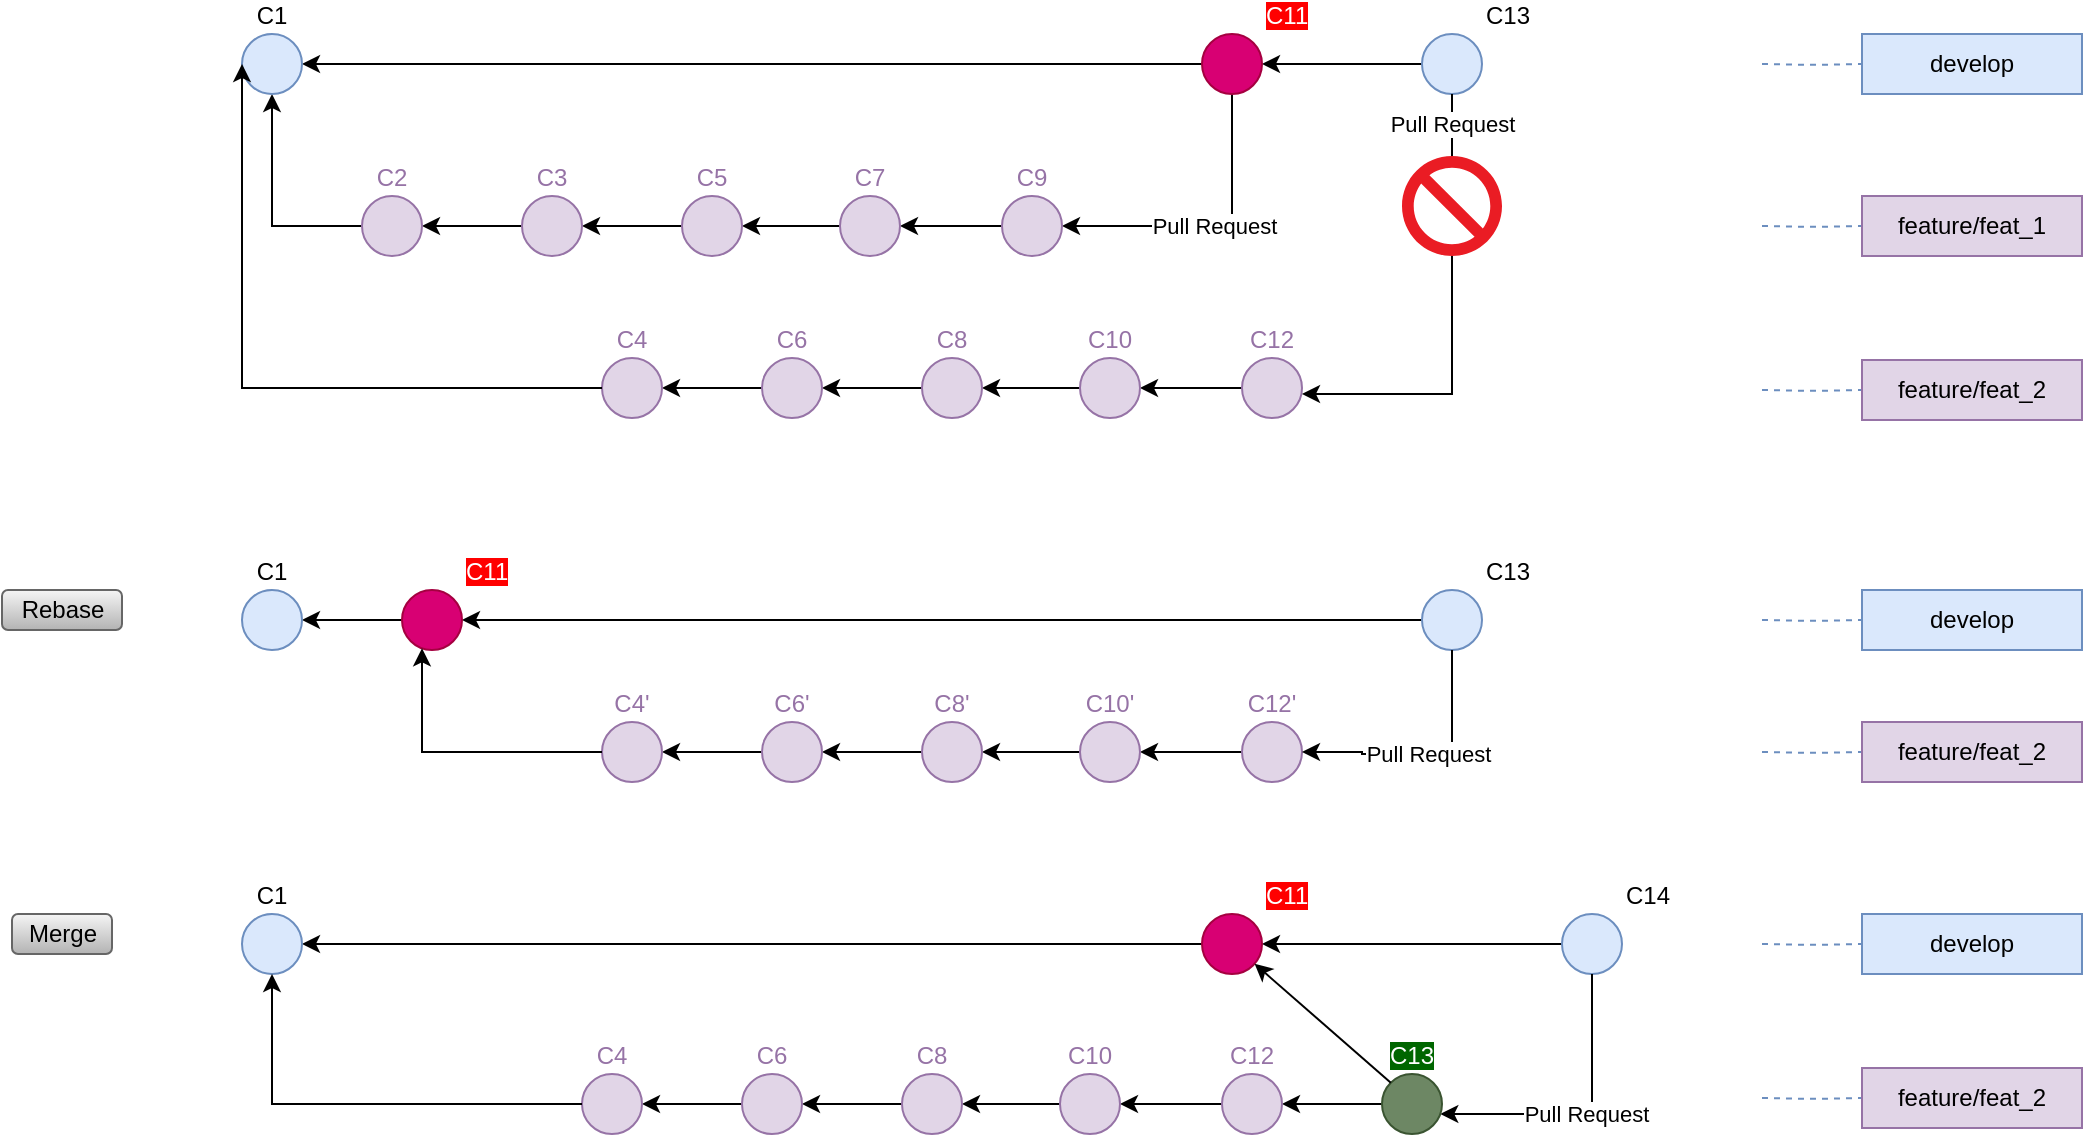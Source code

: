 <mxfile version="14.6.9" type="github">
  <diagram name="git_historique_divergent" id="x6lkSro1uwKLkvU2gX2n">
    <mxGraphModel dx="1422" dy="806" grid="1" gridSize="10" guides="1" tooltips="1" connect="1" arrows="1" fold="1" page="1" pageScale="1" pageWidth="1169" pageHeight="827" math="0" shadow="0">
      <root>
        <mxCell id="miKAQ_X7Kk5Acl7hc5rN-0" />
        <mxCell id="miKAQ_X7Kk5Acl7hc5rN-1" parent="miKAQ_X7Kk5Acl7hc5rN-0" />
        <mxCell id="miKAQ_X7Kk5Acl7hc5rN-77" value="" style="edgeStyle=orthogonalEdgeStyle;rounded=0;orthogonalLoop=1;jettySize=auto;html=1;startArrow=classic;startFill=1;endArrow=none;endFill=0;" edge="1" parent="miKAQ_X7Kk5Acl7hc5rN-1" source="miKAQ_X7Kk5Acl7hc5rN-36" target="miKAQ_X7Kk5Acl7hc5rN-43">
          <mxGeometry relative="1" as="geometry">
            <Array as="points">
              <mxPoint x="175" y="136" />
            </Array>
          </mxGeometry>
        </mxCell>
        <mxCell id="miKAQ_X7Kk5Acl7hc5rN-83" value="" style="edgeStyle=orthogonalEdgeStyle;rounded=0;orthogonalLoop=1;jettySize=auto;html=1;startArrow=classic;startFill=1;endArrow=none;endFill=0;entryX=0;entryY=0.5;entryDx=0;entryDy=0;" edge="1" parent="miKAQ_X7Kk5Acl7hc5rN-1" source="miKAQ_X7Kk5Acl7hc5rN-36" target="miKAQ_X7Kk5Acl7hc5rN-64">
          <mxGeometry relative="1" as="geometry">
            <mxPoint x="270" y="55" as="targetPoint" />
          </mxGeometry>
        </mxCell>
        <mxCell id="miKAQ_X7Kk5Acl7hc5rN-36" value="C1" style="ellipse;whiteSpace=wrap;html=1;aspect=fixed;fillColor=#dae8fc;strokeColor=#6c8ebf;labelPosition=center;verticalLabelPosition=top;align=center;verticalAlign=bottom;" vertex="1" parent="miKAQ_X7Kk5Acl7hc5rN-1">
          <mxGeometry x="160" y="40" width="30" height="30" as="geometry" />
        </mxCell>
        <mxCell id="miKAQ_X7Kk5Acl7hc5rN-39" value="" style="edgeStyle=orthogonalEdgeStyle;orthogonalLoop=1;jettySize=auto;html=1;dashed=1;startFill=0;endArrow=none;endFill=0;strokeColor=#6c8ebf;fillColor=#dae8fc;" edge="1" parent="miKAQ_X7Kk5Acl7hc5rN-1" target="miKAQ_X7Kk5Acl7hc5rN-41">
          <mxGeometry relative="1" as="geometry">
            <mxPoint x="920" y="55" as="sourcePoint" />
          </mxGeometry>
        </mxCell>
        <mxCell id="miKAQ_X7Kk5Acl7hc5rN-41" value="develop" style="rounded=0;whiteSpace=wrap;html=1;fontFamily=Helvetica;fontSize=12;fontColor=#000000;align=center;strokeColor=#6c8ebf;fillColor=#dae8fc;" vertex="1" parent="miKAQ_X7Kk5Acl7hc5rN-1">
          <mxGeometry x="970" y="40" width="110" height="30" as="geometry" />
        </mxCell>
        <mxCell id="miKAQ_X7Kk5Acl7hc5rN-75" value="" style="edgeStyle=orthogonalEdgeStyle;rounded=0;orthogonalLoop=1;jettySize=auto;html=1;endArrow=none;endFill=0;startArrow=classic;startFill=1;" edge="1" parent="miKAQ_X7Kk5Acl7hc5rN-1" source="miKAQ_X7Kk5Acl7hc5rN-43" target="miKAQ_X7Kk5Acl7hc5rN-53">
          <mxGeometry relative="1" as="geometry" />
        </mxCell>
        <mxCell id="miKAQ_X7Kk5Acl7hc5rN-43" value="C2" style="ellipse;whiteSpace=wrap;html=1;aspect=fixed;fillColor=#e1d5e7;strokeColor=#9673a6;labelPosition=center;verticalLabelPosition=top;align=center;verticalAlign=bottom;fontColor=#9673A6;" vertex="1" parent="miKAQ_X7Kk5Acl7hc5rN-1">
          <mxGeometry x="220" y="121" width="30" height="30" as="geometry" />
        </mxCell>
        <mxCell id="miKAQ_X7Kk5Acl7hc5rN-45" value="" style="edgeStyle=orthogonalEdgeStyle;orthogonalLoop=1;jettySize=auto;html=1;dashed=1;startFill=0;endArrow=none;endFill=0;strokeColor=#6c8ebf;fillColor=#dae8fc;entryX=0;entryY=0.5;entryDx=0;entryDy=0;" edge="1" parent="miKAQ_X7Kk5Acl7hc5rN-1" target="miKAQ_X7Kk5Acl7hc5rN-46">
          <mxGeometry relative="1" as="geometry">
            <mxPoint x="920" y="136" as="sourcePoint" />
          </mxGeometry>
        </mxCell>
        <mxCell id="miKAQ_X7Kk5Acl7hc5rN-46" value="feature/feat_1" style="whiteSpace=wrap;html=1;verticalAlign=middle;strokeColor=#9673a6;fillColor=#e1d5e7;" vertex="1" parent="miKAQ_X7Kk5Acl7hc5rN-1">
          <mxGeometry x="970" y="121" width="110" height="30" as="geometry" />
        </mxCell>
        <mxCell id="miKAQ_X7Kk5Acl7hc5rN-76" value="" style="edgeStyle=orthogonalEdgeStyle;rounded=0;orthogonalLoop=1;jettySize=auto;html=1;startArrow=classic;startFill=1;endArrow=none;endFill=0;" edge="1" parent="miKAQ_X7Kk5Acl7hc5rN-1" source="miKAQ_X7Kk5Acl7hc5rN-53" target="miKAQ_X7Kk5Acl7hc5rN-58">
          <mxGeometry relative="1" as="geometry" />
        </mxCell>
        <mxCell id="miKAQ_X7Kk5Acl7hc5rN-53" value="C3" style="ellipse;whiteSpace=wrap;html=1;aspect=fixed;fillColor=#e1d5e7;strokeColor=#9673a6;labelPosition=center;verticalLabelPosition=top;align=center;verticalAlign=bottom;fontColor=#9673A6;" vertex="1" parent="miKAQ_X7Kk5Acl7hc5rN-1">
          <mxGeometry x="300" y="121" width="30" height="30" as="geometry" />
        </mxCell>
        <mxCell id="miKAQ_X7Kk5Acl7hc5rN-78" value="" style="edgeStyle=orthogonalEdgeStyle;rounded=0;orthogonalLoop=1;jettySize=auto;html=1;startArrow=classic;startFill=1;endArrow=none;endFill=0;" edge="1" parent="miKAQ_X7Kk5Acl7hc5rN-1" source="miKAQ_X7Kk5Acl7hc5rN-58" target="miKAQ_X7Kk5Acl7hc5rN-61">
          <mxGeometry relative="1" as="geometry" />
        </mxCell>
        <mxCell id="miKAQ_X7Kk5Acl7hc5rN-58" value="C5" style="ellipse;whiteSpace=wrap;html=1;aspect=fixed;fillColor=#e1d5e7;strokeColor=#9673a6;labelPosition=center;verticalLabelPosition=top;align=center;verticalAlign=bottom;fontColor=#9673A6;" vertex="1" parent="miKAQ_X7Kk5Acl7hc5rN-1">
          <mxGeometry x="380" y="121" width="30" height="30" as="geometry" />
        </mxCell>
        <mxCell id="miKAQ_X7Kk5Acl7hc5rN-79" value="" style="edgeStyle=orthogonalEdgeStyle;rounded=0;orthogonalLoop=1;jettySize=auto;html=1;startArrow=classic;startFill=1;endArrow=none;endFill=0;" edge="1" parent="miKAQ_X7Kk5Acl7hc5rN-1" source="miKAQ_X7Kk5Acl7hc5rN-61" target="miKAQ_X7Kk5Acl7hc5rN-63">
          <mxGeometry relative="1" as="geometry" />
        </mxCell>
        <mxCell id="miKAQ_X7Kk5Acl7hc5rN-61" value="C7" style="ellipse;whiteSpace=wrap;html=1;aspect=fixed;fillColor=#e1d5e7;strokeColor=#9673a6;labelPosition=center;verticalLabelPosition=top;align=center;verticalAlign=bottom;fontColor=#9673A6;" vertex="1" parent="miKAQ_X7Kk5Acl7hc5rN-1">
          <mxGeometry x="459" y="121" width="30" height="30" as="geometry" />
        </mxCell>
        <mxCell id="miKAQ_X7Kk5Acl7hc5rN-81" value="Pull Request" style="edgeStyle=orthogonalEdgeStyle;rounded=0;orthogonalLoop=1;jettySize=auto;html=1;startArrow=classic;startFill=1;endArrow=none;endFill=0;entryX=0.5;entryY=1;entryDx=0;entryDy=0;" edge="1" parent="miKAQ_X7Kk5Acl7hc5rN-1" source="miKAQ_X7Kk5Acl7hc5rN-63" target="miKAQ_X7Kk5Acl7hc5rN-64">
          <mxGeometry relative="1" as="geometry">
            <mxPoint x="650" y="136" as="targetPoint" />
          </mxGeometry>
        </mxCell>
        <mxCell id="miKAQ_X7Kk5Acl7hc5rN-63" value="C9" style="ellipse;whiteSpace=wrap;html=1;aspect=fixed;fillColor=#e1d5e7;strokeColor=#9673a6;labelPosition=center;verticalLabelPosition=top;align=center;verticalAlign=bottom;fontColor=#9673A6;" vertex="1" parent="miKAQ_X7Kk5Acl7hc5rN-1">
          <mxGeometry x="540" y="121" width="30" height="30" as="geometry" />
        </mxCell>
        <mxCell id="miKAQ_X7Kk5Acl7hc5rN-99" value="" style="edgeStyle=orthogonalEdgeStyle;rounded=0;orthogonalLoop=1;jettySize=auto;html=1;startArrow=classic;startFill=1;endArrow=none;endFill=0;" edge="1" parent="miKAQ_X7Kk5Acl7hc5rN-1" source="miKAQ_X7Kk5Acl7hc5rN-64" target="miKAQ_X7Kk5Acl7hc5rN-98">
          <mxGeometry relative="1" as="geometry" />
        </mxCell>
        <mxCell id="miKAQ_X7Kk5Acl7hc5rN-64" value="C11" style="ellipse;whiteSpace=wrap;html=1;aspect=fixed;fillColor=#d80073;strokeColor=#A50040;labelPosition=right;verticalLabelPosition=top;align=left;verticalAlign=bottom;fontColor=#ffffff;labelBackgroundColor=#FF0000;" vertex="1" parent="miKAQ_X7Kk5Acl7hc5rN-1">
          <mxGeometry x="640" y="40" width="30" height="30" as="geometry" />
        </mxCell>
        <mxCell id="miKAQ_X7Kk5Acl7hc5rN-84" value="" style="edgeStyle=orthogonalEdgeStyle;rounded=0;orthogonalLoop=1;jettySize=auto;html=1;endArrow=none;endFill=0;startArrow=classic;startFill=1;" edge="1" parent="miKAQ_X7Kk5Acl7hc5rN-1" source="miKAQ_X7Kk5Acl7hc5rN-85" target="miKAQ_X7Kk5Acl7hc5rN-89">
          <mxGeometry relative="1" as="geometry" />
        </mxCell>
        <mxCell id="miKAQ_X7Kk5Acl7hc5rN-85" value="C4" style="ellipse;whiteSpace=wrap;html=1;aspect=fixed;fillColor=#e1d5e7;strokeColor=#9673a6;labelPosition=center;verticalLabelPosition=top;align=center;verticalAlign=bottom;fontColor=#9673A6;" vertex="1" parent="miKAQ_X7Kk5Acl7hc5rN-1">
          <mxGeometry x="340" y="202" width="30" height="30" as="geometry" />
        </mxCell>
        <mxCell id="miKAQ_X7Kk5Acl7hc5rN-86" value="" style="edgeStyle=orthogonalEdgeStyle;orthogonalLoop=1;jettySize=auto;html=1;dashed=1;startFill=0;endArrow=none;endFill=0;strokeColor=#6c8ebf;fillColor=#dae8fc;entryX=0;entryY=0.5;entryDx=0;entryDy=0;" edge="1" parent="miKAQ_X7Kk5Acl7hc5rN-1" target="miKAQ_X7Kk5Acl7hc5rN-87">
          <mxGeometry relative="1" as="geometry">
            <mxPoint x="920" y="218" as="sourcePoint" />
          </mxGeometry>
        </mxCell>
        <mxCell id="miKAQ_X7Kk5Acl7hc5rN-87" value="feature/feat_2" style="whiteSpace=wrap;html=1;verticalAlign=middle;strokeColor=#9673a6;fillColor=#e1d5e7;" vertex="1" parent="miKAQ_X7Kk5Acl7hc5rN-1">
          <mxGeometry x="970" y="203" width="110" height="30" as="geometry" />
        </mxCell>
        <mxCell id="miKAQ_X7Kk5Acl7hc5rN-88" value="" style="edgeStyle=orthogonalEdgeStyle;rounded=0;orthogonalLoop=1;jettySize=auto;html=1;startArrow=classic;startFill=1;endArrow=none;endFill=0;" edge="1" parent="miKAQ_X7Kk5Acl7hc5rN-1" source="miKAQ_X7Kk5Acl7hc5rN-89" target="miKAQ_X7Kk5Acl7hc5rN-91">
          <mxGeometry relative="1" as="geometry" />
        </mxCell>
        <mxCell id="miKAQ_X7Kk5Acl7hc5rN-89" value="C6" style="ellipse;whiteSpace=wrap;html=1;aspect=fixed;fillColor=#e1d5e7;strokeColor=#9673a6;labelPosition=center;verticalLabelPosition=top;align=center;verticalAlign=bottom;fontColor=#9673A6;" vertex="1" parent="miKAQ_X7Kk5Acl7hc5rN-1">
          <mxGeometry x="420" y="202" width="30" height="30" as="geometry" />
        </mxCell>
        <mxCell id="miKAQ_X7Kk5Acl7hc5rN-90" value="" style="edgeStyle=orthogonalEdgeStyle;rounded=0;orthogonalLoop=1;jettySize=auto;html=1;startArrow=classic;startFill=1;endArrow=none;endFill=0;" edge="1" parent="miKAQ_X7Kk5Acl7hc5rN-1" source="miKAQ_X7Kk5Acl7hc5rN-91" target="miKAQ_X7Kk5Acl7hc5rN-93">
          <mxGeometry relative="1" as="geometry" />
        </mxCell>
        <mxCell id="miKAQ_X7Kk5Acl7hc5rN-91" value="C8" style="ellipse;whiteSpace=wrap;html=1;aspect=fixed;fillColor=#e1d5e7;strokeColor=#9673a6;labelPosition=center;verticalLabelPosition=top;align=center;verticalAlign=bottom;fontColor=#9673A6;" vertex="1" parent="miKAQ_X7Kk5Acl7hc5rN-1">
          <mxGeometry x="500" y="202" width="30" height="30" as="geometry" />
        </mxCell>
        <mxCell id="miKAQ_X7Kk5Acl7hc5rN-92" value="" style="edgeStyle=orthogonalEdgeStyle;rounded=0;orthogonalLoop=1;jettySize=auto;html=1;startArrow=classic;startFill=1;endArrow=none;endFill=0;" edge="1" parent="miKAQ_X7Kk5Acl7hc5rN-1" source="miKAQ_X7Kk5Acl7hc5rN-93" target="miKAQ_X7Kk5Acl7hc5rN-94">
          <mxGeometry relative="1" as="geometry" />
        </mxCell>
        <mxCell id="miKAQ_X7Kk5Acl7hc5rN-93" value="C10" style="ellipse;whiteSpace=wrap;html=1;aspect=fixed;fillColor=#e1d5e7;strokeColor=#9673a6;labelPosition=center;verticalLabelPosition=top;align=center;verticalAlign=bottom;fontColor=#9673A6;" vertex="1" parent="miKAQ_X7Kk5Acl7hc5rN-1">
          <mxGeometry x="579" y="202" width="30" height="30" as="geometry" />
        </mxCell>
        <mxCell id="miKAQ_X7Kk5Acl7hc5rN-94" value="C12" style="ellipse;whiteSpace=wrap;html=1;aspect=fixed;fillColor=#e1d5e7;strokeColor=#9673a6;labelPosition=center;verticalLabelPosition=top;align=center;verticalAlign=bottom;fontColor=#9673A6;" vertex="1" parent="miKAQ_X7Kk5Acl7hc5rN-1">
          <mxGeometry x="660" y="202" width="30" height="30" as="geometry" />
        </mxCell>
        <mxCell id="miKAQ_X7Kk5Acl7hc5rN-95" value="" style="edgeStyle=orthogonalEdgeStyle;rounded=0;orthogonalLoop=1;jettySize=auto;html=1;startArrow=classic;startFill=1;endArrow=none;endFill=0;exitX=0;exitY=0.5;exitDx=0;exitDy=0;" edge="1" parent="miKAQ_X7Kk5Acl7hc5rN-1" source="miKAQ_X7Kk5Acl7hc5rN-36">
          <mxGeometry relative="1" as="geometry">
            <mxPoint x="180" y="152" as="sourcePoint" />
            <mxPoint x="340" y="217" as="targetPoint" />
            <Array as="points">
              <mxPoint x="160" y="217" />
            </Array>
          </mxGeometry>
        </mxCell>
        <mxCell id="miKAQ_X7Kk5Acl7hc5rN-98" value="C13" style="ellipse;whiteSpace=wrap;html=1;aspect=fixed;fillColor=#dae8fc;strokeColor=#6c8ebf;labelPosition=right;verticalLabelPosition=top;align=left;verticalAlign=bottom;" vertex="1" parent="miKAQ_X7Kk5Acl7hc5rN-1">
          <mxGeometry x="750" y="40" width="30" height="30" as="geometry" />
        </mxCell>
        <mxCell id="miKAQ_X7Kk5Acl7hc5rN-100" value="Pull Request" style="edgeStyle=orthogonalEdgeStyle;rounded=0;orthogonalLoop=1;jettySize=auto;html=1;startArrow=none;startFill=1;endArrow=none;endFill=0;entryX=0.5;entryY=1;entryDx=0;entryDy=0;" edge="1" parent="miKAQ_X7Kk5Acl7hc5rN-1" source="miKAQ_X7Kk5Acl7hc5rN-139">
          <mxGeometry relative="1" as="geometry">
            <mxPoint x="690" y="220" as="sourcePoint" />
            <mxPoint x="765" y="70" as="targetPoint" />
            <Array as="points" />
          </mxGeometry>
        </mxCell>
        <mxCell id="miKAQ_X7Kk5Acl7hc5rN-102" value="" style="edgeStyle=orthogonalEdgeStyle;rounded=0;orthogonalLoop=1;jettySize=auto;html=1;startArrow=classic;startFill=1;endArrow=none;endFill=0;entryX=0;entryY=0.5;entryDx=0;entryDy=0;" edge="1" parent="miKAQ_X7Kk5Acl7hc5rN-1" source="miKAQ_X7Kk5Acl7hc5rN-103" target="miKAQ_X7Kk5Acl7hc5rN-119">
          <mxGeometry relative="1" as="geometry">
            <mxPoint x="270" y="333" as="targetPoint" />
          </mxGeometry>
        </mxCell>
        <mxCell id="miKAQ_X7Kk5Acl7hc5rN-103" value="C1" style="ellipse;whiteSpace=wrap;html=1;aspect=fixed;fillColor=#dae8fc;strokeColor=#6c8ebf;labelPosition=center;verticalLabelPosition=top;align=center;verticalAlign=bottom;" vertex="1" parent="miKAQ_X7Kk5Acl7hc5rN-1">
          <mxGeometry x="160" y="318" width="30" height="30" as="geometry" />
        </mxCell>
        <mxCell id="miKAQ_X7Kk5Acl7hc5rN-104" value="" style="edgeStyle=orthogonalEdgeStyle;orthogonalLoop=1;jettySize=auto;html=1;dashed=1;startFill=0;endArrow=none;endFill=0;strokeColor=#6c8ebf;fillColor=#dae8fc;" edge="1" parent="miKAQ_X7Kk5Acl7hc5rN-1" target="miKAQ_X7Kk5Acl7hc5rN-105">
          <mxGeometry relative="1" as="geometry">
            <mxPoint x="920" y="333" as="sourcePoint" />
          </mxGeometry>
        </mxCell>
        <mxCell id="miKAQ_X7Kk5Acl7hc5rN-105" value="develop" style="rounded=0;whiteSpace=wrap;html=1;fontFamily=Helvetica;fontSize=12;fontColor=#000000;align=center;strokeColor=#6c8ebf;fillColor=#dae8fc;" vertex="1" parent="miKAQ_X7Kk5Acl7hc5rN-1">
          <mxGeometry x="970" y="318" width="110" height="30" as="geometry" />
        </mxCell>
        <mxCell id="miKAQ_X7Kk5Acl7hc5rN-118" value="" style="edgeStyle=orthogonalEdgeStyle;rounded=0;orthogonalLoop=1;jettySize=auto;html=1;startArrow=classic;startFill=1;endArrow=none;endFill=0;" edge="1" parent="miKAQ_X7Kk5Acl7hc5rN-1" source="miKAQ_X7Kk5Acl7hc5rN-119" target="miKAQ_X7Kk5Acl7hc5rN-132">
          <mxGeometry relative="1" as="geometry" />
        </mxCell>
        <mxCell id="miKAQ_X7Kk5Acl7hc5rN-119" value="C11" style="ellipse;whiteSpace=wrap;html=1;aspect=fixed;fillColor=#d80073;strokeColor=#A50040;labelPosition=right;verticalLabelPosition=top;align=left;verticalAlign=bottom;fontColor=#ffffff;labelBackgroundColor=#FF0000;" vertex="1" parent="miKAQ_X7Kk5Acl7hc5rN-1">
          <mxGeometry x="240" y="318" width="30" height="30" as="geometry" />
        </mxCell>
        <mxCell id="miKAQ_X7Kk5Acl7hc5rN-120" value="" style="edgeStyle=orthogonalEdgeStyle;rounded=0;orthogonalLoop=1;jettySize=auto;html=1;endArrow=none;endFill=0;startArrow=classic;startFill=1;" edge="1" parent="miKAQ_X7Kk5Acl7hc5rN-1" source="miKAQ_X7Kk5Acl7hc5rN-121" target="miKAQ_X7Kk5Acl7hc5rN-125">
          <mxGeometry relative="1" as="geometry" />
        </mxCell>
        <mxCell id="miKAQ_X7Kk5Acl7hc5rN-121" value="C4&#39;" style="ellipse;whiteSpace=wrap;html=1;aspect=fixed;fillColor=#e1d5e7;strokeColor=#9673a6;labelPosition=center;verticalLabelPosition=top;align=center;verticalAlign=bottom;fontColor=#9673A6;" vertex="1" parent="miKAQ_X7Kk5Acl7hc5rN-1">
          <mxGeometry x="340" y="384" width="30" height="30" as="geometry" />
        </mxCell>
        <mxCell id="miKAQ_X7Kk5Acl7hc5rN-122" value="" style="edgeStyle=orthogonalEdgeStyle;orthogonalLoop=1;jettySize=auto;html=1;dashed=1;startFill=0;endArrow=none;endFill=0;strokeColor=#6c8ebf;fillColor=#dae8fc;entryX=0;entryY=0.5;entryDx=0;entryDy=0;" edge="1" parent="miKAQ_X7Kk5Acl7hc5rN-1" target="miKAQ_X7Kk5Acl7hc5rN-123">
          <mxGeometry relative="1" as="geometry">
            <mxPoint x="920" y="399" as="sourcePoint" />
          </mxGeometry>
        </mxCell>
        <mxCell id="miKAQ_X7Kk5Acl7hc5rN-123" value="feature/feat_2" style="whiteSpace=wrap;html=1;verticalAlign=middle;strokeColor=#9673a6;fillColor=#e1d5e7;" vertex="1" parent="miKAQ_X7Kk5Acl7hc5rN-1">
          <mxGeometry x="970" y="384" width="110" height="30" as="geometry" />
        </mxCell>
        <mxCell id="miKAQ_X7Kk5Acl7hc5rN-124" value="" style="edgeStyle=orthogonalEdgeStyle;rounded=0;orthogonalLoop=1;jettySize=auto;html=1;startArrow=classic;startFill=1;endArrow=none;endFill=0;" edge="1" parent="miKAQ_X7Kk5Acl7hc5rN-1" source="miKAQ_X7Kk5Acl7hc5rN-125" target="miKAQ_X7Kk5Acl7hc5rN-127">
          <mxGeometry relative="1" as="geometry" />
        </mxCell>
        <mxCell id="miKAQ_X7Kk5Acl7hc5rN-125" value="C6&#39;" style="ellipse;whiteSpace=wrap;html=1;aspect=fixed;fillColor=#e1d5e7;strokeColor=#9673a6;labelPosition=center;verticalLabelPosition=top;align=center;verticalAlign=bottom;fontColor=#9673A6;" vertex="1" parent="miKAQ_X7Kk5Acl7hc5rN-1">
          <mxGeometry x="420" y="384" width="30" height="30" as="geometry" />
        </mxCell>
        <mxCell id="miKAQ_X7Kk5Acl7hc5rN-126" value="" style="edgeStyle=orthogonalEdgeStyle;rounded=0;orthogonalLoop=1;jettySize=auto;html=1;startArrow=classic;startFill=1;endArrow=none;endFill=0;" edge="1" parent="miKAQ_X7Kk5Acl7hc5rN-1" source="miKAQ_X7Kk5Acl7hc5rN-127" target="miKAQ_X7Kk5Acl7hc5rN-129">
          <mxGeometry relative="1" as="geometry" />
        </mxCell>
        <mxCell id="miKAQ_X7Kk5Acl7hc5rN-127" value="C8&#39;" style="ellipse;whiteSpace=wrap;html=1;aspect=fixed;fillColor=#e1d5e7;strokeColor=#9673a6;labelPosition=center;verticalLabelPosition=top;align=center;verticalAlign=bottom;fontColor=#9673A6;" vertex="1" parent="miKAQ_X7Kk5Acl7hc5rN-1">
          <mxGeometry x="500" y="384" width="30" height="30" as="geometry" />
        </mxCell>
        <mxCell id="miKAQ_X7Kk5Acl7hc5rN-128" value="" style="edgeStyle=orthogonalEdgeStyle;rounded=0;orthogonalLoop=1;jettySize=auto;html=1;startArrow=classic;startFill=1;endArrow=none;endFill=0;" edge="1" parent="miKAQ_X7Kk5Acl7hc5rN-1" source="miKAQ_X7Kk5Acl7hc5rN-129" target="miKAQ_X7Kk5Acl7hc5rN-130">
          <mxGeometry relative="1" as="geometry" />
        </mxCell>
        <mxCell id="miKAQ_X7Kk5Acl7hc5rN-129" value="C10&#39;" style="ellipse;whiteSpace=wrap;html=1;aspect=fixed;fillColor=#e1d5e7;strokeColor=#9673a6;labelPosition=center;verticalLabelPosition=top;align=center;verticalAlign=bottom;fontColor=#9673A6;" vertex="1" parent="miKAQ_X7Kk5Acl7hc5rN-1">
          <mxGeometry x="579" y="384" width="30" height="30" as="geometry" />
        </mxCell>
        <mxCell id="miKAQ_X7Kk5Acl7hc5rN-130" value="C12&#39;" style="ellipse;whiteSpace=wrap;html=1;aspect=fixed;fillColor=#e1d5e7;strokeColor=#9673a6;labelPosition=center;verticalLabelPosition=top;align=center;verticalAlign=bottom;fontColor=#9673A6;" vertex="1" parent="miKAQ_X7Kk5Acl7hc5rN-1">
          <mxGeometry x="660" y="384" width="30" height="30" as="geometry" />
        </mxCell>
        <mxCell id="miKAQ_X7Kk5Acl7hc5rN-132" value="C13" style="ellipse;whiteSpace=wrap;html=1;aspect=fixed;fillColor=#dae8fc;strokeColor=#6c8ebf;labelPosition=right;verticalLabelPosition=top;align=left;verticalAlign=bottom;" vertex="1" parent="miKAQ_X7Kk5Acl7hc5rN-1">
          <mxGeometry x="750" y="318" width="30" height="30" as="geometry" />
        </mxCell>
        <mxCell id="miKAQ_X7Kk5Acl7hc5rN-133" value="Pull Request" style="edgeStyle=orthogonalEdgeStyle;rounded=0;orthogonalLoop=1;jettySize=auto;html=1;startArrow=classic;startFill=1;endArrow=none;endFill=0;entryX=0.5;entryY=1;entryDx=0;entryDy=0;exitX=1;exitY=0.5;exitDx=0;exitDy=0;" edge="1" parent="miKAQ_X7Kk5Acl7hc5rN-1" source="miKAQ_X7Kk5Acl7hc5rN-130">
          <mxGeometry relative="1" as="geometry">
            <mxPoint x="690" y="498.0" as="sourcePoint" />
            <mxPoint x="765" y="348" as="targetPoint" />
            <Array as="points">
              <mxPoint x="720" y="399" />
              <mxPoint x="765" y="400" />
            </Array>
          </mxGeometry>
        </mxCell>
        <mxCell id="miKAQ_X7Kk5Acl7hc5rN-134" value="Rebase" style="text;html=1;align=center;verticalAlign=middle;resizable=0;points=[];autosize=1;strokeColor=#666666;gradientColor=#b3b3b3;fillColor=#f5f5f5;rounded=1;" vertex="1" parent="miKAQ_X7Kk5Acl7hc5rN-1">
          <mxGeometry x="40" y="318" width="60" height="20" as="geometry" />
        </mxCell>
        <mxCell id="miKAQ_X7Kk5Acl7hc5rN-138" value="" style="edgeStyle=orthogonalEdgeStyle;rounded=0;orthogonalLoop=1;jettySize=auto;html=1;startArrow=classic;startFill=1;endArrow=none;endFill=0;entryX=0;entryY=0.5;entryDx=0;entryDy=0;" edge="1" parent="miKAQ_X7Kk5Acl7hc5rN-1" source="miKAQ_X7Kk5Acl7hc5rN-119" target="miKAQ_X7Kk5Acl7hc5rN-121">
          <mxGeometry relative="1" as="geometry">
            <Array as="points">
              <mxPoint x="250" y="399" />
            </Array>
            <mxPoint x="225" y="429" as="sourcePoint" />
            <mxPoint x="336" y="397" as="targetPoint" />
          </mxGeometry>
        </mxCell>
        <mxCell id="miKAQ_X7Kk5Acl7hc5rN-139" value="" style="aspect=fixed;pointerEvents=1;shadow=0;dashed=0;html=1;strokeColor=none;labelPosition=center;verticalLabelPosition=bottom;verticalAlign=top;align=center;shape=mxgraph.mscae.enterprise.not_allowed;fillColor=#EA1C24;" vertex="1" parent="miKAQ_X7Kk5Acl7hc5rN-1">
          <mxGeometry x="740" y="101" width="50" height="50" as="geometry" />
        </mxCell>
        <mxCell id="miKAQ_X7Kk5Acl7hc5rN-140" value="" style="edgeStyle=orthogonalEdgeStyle;rounded=0;orthogonalLoop=1;jettySize=auto;html=1;startArrow=classic;startFill=1;endArrow=none;endFill=0;entryX=0.5;entryY=1;entryDx=0;entryDy=0;" edge="1" parent="miKAQ_X7Kk5Acl7hc5rN-1" target="miKAQ_X7Kk5Acl7hc5rN-139">
          <mxGeometry relative="1" as="geometry">
            <mxPoint x="690" y="220.0" as="sourcePoint" />
            <mxPoint x="765" y="70" as="targetPoint" />
            <Array as="points">
              <mxPoint x="700" y="220" />
              <mxPoint x="765" y="220" />
            </Array>
          </mxGeometry>
        </mxCell>
        <mxCell id="miKAQ_X7Kk5Acl7hc5rN-143" value="" style="edgeStyle=orthogonalEdgeStyle;rounded=0;orthogonalLoop=1;jettySize=auto;html=1;startArrow=classic;startFill=1;endArrow=none;endFill=0;entryX=0;entryY=0.5;entryDx=0;entryDy=0;" edge="1" parent="miKAQ_X7Kk5Acl7hc5rN-1" source="miKAQ_X7Kk5Acl7hc5rN-144" target="miKAQ_X7Kk5Acl7hc5rN-160">
          <mxGeometry relative="1" as="geometry">
            <mxPoint x="270" y="495" as="targetPoint" />
          </mxGeometry>
        </mxCell>
        <mxCell id="miKAQ_X7Kk5Acl7hc5rN-144" value="C1" style="ellipse;whiteSpace=wrap;html=1;aspect=fixed;fillColor=#dae8fc;strokeColor=#6c8ebf;labelPosition=center;verticalLabelPosition=top;align=center;verticalAlign=bottom;" vertex="1" parent="miKAQ_X7Kk5Acl7hc5rN-1">
          <mxGeometry x="160" y="480" width="30" height="30" as="geometry" />
        </mxCell>
        <mxCell id="miKAQ_X7Kk5Acl7hc5rN-145" value="" style="edgeStyle=orthogonalEdgeStyle;orthogonalLoop=1;jettySize=auto;html=1;dashed=1;startFill=0;endArrow=none;endFill=0;strokeColor=#6c8ebf;fillColor=#dae8fc;" edge="1" parent="miKAQ_X7Kk5Acl7hc5rN-1" target="miKAQ_X7Kk5Acl7hc5rN-146">
          <mxGeometry relative="1" as="geometry">
            <mxPoint x="920" y="495" as="sourcePoint" />
          </mxGeometry>
        </mxCell>
        <mxCell id="miKAQ_X7Kk5Acl7hc5rN-146" value="develop" style="rounded=0;whiteSpace=wrap;html=1;fontFamily=Helvetica;fontSize=12;fontColor=#000000;align=center;strokeColor=#6c8ebf;fillColor=#dae8fc;" vertex="1" parent="miKAQ_X7Kk5Acl7hc5rN-1">
          <mxGeometry x="970" y="480" width="110" height="30" as="geometry" />
        </mxCell>
        <mxCell id="miKAQ_X7Kk5Acl7hc5rN-159" value="" style="edgeStyle=orthogonalEdgeStyle;rounded=0;orthogonalLoop=1;jettySize=auto;html=1;startArrow=classic;startFill=1;endArrow=none;endFill=0;" edge="1" parent="miKAQ_X7Kk5Acl7hc5rN-1" source="miKAQ_X7Kk5Acl7hc5rN-160" target="miKAQ_X7Kk5Acl7hc5rN-173">
          <mxGeometry relative="1" as="geometry" />
        </mxCell>
        <mxCell id="miKAQ_X7Kk5Acl7hc5rN-160" value="C11" style="ellipse;whiteSpace=wrap;html=1;aspect=fixed;fillColor=#d80073;strokeColor=#A50040;labelPosition=right;verticalLabelPosition=top;align=left;verticalAlign=bottom;fontColor=#ffffff;labelBackgroundColor=#FF0000;" vertex="1" parent="miKAQ_X7Kk5Acl7hc5rN-1">
          <mxGeometry x="640" y="480" width="30" height="30" as="geometry" />
        </mxCell>
        <mxCell id="miKAQ_X7Kk5Acl7hc5rN-161" value="" style="edgeStyle=orthogonalEdgeStyle;rounded=0;orthogonalLoop=1;jettySize=auto;html=1;endArrow=none;endFill=0;startArrow=classic;startFill=1;" edge="1" parent="miKAQ_X7Kk5Acl7hc5rN-1" source="miKAQ_X7Kk5Acl7hc5rN-162" target="miKAQ_X7Kk5Acl7hc5rN-166">
          <mxGeometry relative="1" as="geometry" />
        </mxCell>
        <mxCell id="miKAQ_X7Kk5Acl7hc5rN-162" value="C4" style="ellipse;whiteSpace=wrap;html=1;aspect=fixed;fillColor=#e1d5e7;strokeColor=#9673a6;labelPosition=center;verticalLabelPosition=top;align=center;verticalAlign=bottom;fontColor=#9673A6;" vertex="1" parent="miKAQ_X7Kk5Acl7hc5rN-1">
          <mxGeometry x="330" y="560" width="30" height="30" as="geometry" />
        </mxCell>
        <mxCell id="miKAQ_X7Kk5Acl7hc5rN-163" value="" style="edgeStyle=orthogonalEdgeStyle;orthogonalLoop=1;jettySize=auto;html=1;dashed=1;startFill=0;endArrow=none;endFill=0;strokeColor=#6c8ebf;fillColor=#dae8fc;entryX=0;entryY=0.5;entryDx=0;entryDy=0;" edge="1" parent="miKAQ_X7Kk5Acl7hc5rN-1" target="miKAQ_X7Kk5Acl7hc5rN-164">
          <mxGeometry relative="1" as="geometry">
            <mxPoint x="920" y="572" as="sourcePoint" />
          </mxGeometry>
        </mxCell>
        <mxCell id="miKAQ_X7Kk5Acl7hc5rN-164" value="feature/feat_2" style="whiteSpace=wrap;html=1;verticalAlign=middle;strokeColor=#9673a6;fillColor=#e1d5e7;" vertex="1" parent="miKAQ_X7Kk5Acl7hc5rN-1">
          <mxGeometry x="970" y="557" width="110" height="30" as="geometry" />
        </mxCell>
        <mxCell id="miKAQ_X7Kk5Acl7hc5rN-165" value="" style="edgeStyle=orthogonalEdgeStyle;rounded=0;orthogonalLoop=1;jettySize=auto;html=1;startArrow=classic;startFill=1;endArrow=none;endFill=0;" edge="1" parent="miKAQ_X7Kk5Acl7hc5rN-1" source="miKAQ_X7Kk5Acl7hc5rN-166" target="miKAQ_X7Kk5Acl7hc5rN-168">
          <mxGeometry relative="1" as="geometry" />
        </mxCell>
        <mxCell id="miKAQ_X7Kk5Acl7hc5rN-166" value="C6" style="ellipse;whiteSpace=wrap;html=1;aspect=fixed;fillColor=#e1d5e7;strokeColor=#9673a6;labelPosition=center;verticalLabelPosition=top;align=center;verticalAlign=bottom;fontColor=#9673A6;" vertex="1" parent="miKAQ_X7Kk5Acl7hc5rN-1">
          <mxGeometry x="410" y="560" width="30" height="30" as="geometry" />
        </mxCell>
        <mxCell id="miKAQ_X7Kk5Acl7hc5rN-167" value="" style="edgeStyle=orthogonalEdgeStyle;rounded=0;orthogonalLoop=1;jettySize=auto;html=1;startArrow=classic;startFill=1;endArrow=none;endFill=0;" edge="1" parent="miKAQ_X7Kk5Acl7hc5rN-1" source="miKAQ_X7Kk5Acl7hc5rN-168" target="miKAQ_X7Kk5Acl7hc5rN-170">
          <mxGeometry relative="1" as="geometry" />
        </mxCell>
        <mxCell id="miKAQ_X7Kk5Acl7hc5rN-168" value="C8" style="ellipse;whiteSpace=wrap;html=1;aspect=fixed;fillColor=#e1d5e7;strokeColor=#9673a6;labelPosition=center;verticalLabelPosition=top;align=center;verticalAlign=bottom;fontColor=#9673A6;" vertex="1" parent="miKAQ_X7Kk5Acl7hc5rN-1">
          <mxGeometry x="490" y="560" width="30" height="30" as="geometry" />
        </mxCell>
        <mxCell id="miKAQ_X7Kk5Acl7hc5rN-169" value="" style="edgeStyle=orthogonalEdgeStyle;rounded=0;orthogonalLoop=1;jettySize=auto;html=1;startArrow=classic;startFill=1;endArrow=none;endFill=0;" edge="1" parent="miKAQ_X7Kk5Acl7hc5rN-1" source="miKAQ_X7Kk5Acl7hc5rN-170" target="miKAQ_X7Kk5Acl7hc5rN-171">
          <mxGeometry relative="1" as="geometry" />
        </mxCell>
        <mxCell id="miKAQ_X7Kk5Acl7hc5rN-170" value="C10" style="ellipse;whiteSpace=wrap;html=1;aspect=fixed;fillColor=#e1d5e7;strokeColor=#9673a6;labelPosition=center;verticalLabelPosition=top;align=center;verticalAlign=bottom;fontColor=#9673A6;" vertex="1" parent="miKAQ_X7Kk5Acl7hc5rN-1">
          <mxGeometry x="569" y="560" width="30" height="30" as="geometry" />
        </mxCell>
        <mxCell id="miKAQ_X7Kk5Acl7hc5rN-179" value="" style="edgeStyle=orthogonalEdgeStyle;rounded=0;orthogonalLoop=1;jettySize=auto;html=1;fontColor=#ffffff;startArrow=classic;startFill=1;endArrow=none;endFill=0;" edge="1" parent="miKAQ_X7Kk5Acl7hc5rN-1" source="miKAQ_X7Kk5Acl7hc5rN-171" target="miKAQ_X7Kk5Acl7hc5rN-176">
          <mxGeometry relative="1" as="geometry" />
        </mxCell>
        <mxCell id="miKAQ_X7Kk5Acl7hc5rN-171" value="C12" style="ellipse;whiteSpace=wrap;html=1;aspect=fixed;fillColor=#e1d5e7;strokeColor=#9673a6;labelPosition=center;verticalLabelPosition=top;align=center;verticalAlign=bottom;fontColor=#9673A6;" vertex="1" parent="miKAQ_X7Kk5Acl7hc5rN-1">
          <mxGeometry x="650" y="560" width="30" height="30" as="geometry" />
        </mxCell>
        <mxCell id="miKAQ_X7Kk5Acl7hc5rN-172" value="" style="edgeStyle=orthogonalEdgeStyle;rounded=0;orthogonalLoop=1;jettySize=auto;html=1;startArrow=classic;startFill=1;endArrow=none;endFill=0;exitX=0.5;exitY=1;exitDx=0;exitDy=0;entryX=0;entryY=0.5;entryDx=0;entryDy=0;" edge="1" parent="miKAQ_X7Kk5Acl7hc5rN-1" source="miKAQ_X7Kk5Acl7hc5rN-144" target="miKAQ_X7Kk5Acl7hc5rN-162">
          <mxGeometry relative="1" as="geometry">
            <mxPoint x="180" y="592" as="sourcePoint" />
            <mxPoint x="340" y="657" as="targetPoint" />
            <Array as="points">
              <mxPoint x="175" y="575" />
            </Array>
          </mxGeometry>
        </mxCell>
        <mxCell id="miKAQ_X7Kk5Acl7hc5rN-173" value="C14" style="ellipse;whiteSpace=wrap;html=1;aspect=fixed;fillColor=#dae8fc;strokeColor=#6c8ebf;labelPosition=right;verticalLabelPosition=top;align=left;verticalAlign=bottom;" vertex="1" parent="miKAQ_X7Kk5Acl7hc5rN-1">
          <mxGeometry x="820" y="480" width="30" height="30" as="geometry" />
        </mxCell>
        <mxCell id="miKAQ_X7Kk5Acl7hc5rN-174" value="Pull Request" style="edgeStyle=orthogonalEdgeStyle;rounded=0;orthogonalLoop=1;jettySize=auto;html=1;startArrow=classic;startFill=1;endArrow=none;endFill=0;entryX=0.5;entryY=1;entryDx=0;entryDy=0;" edge="1" parent="miKAQ_X7Kk5Acl7hc5rN-1" source="miKAQ_X7Kk5Acl7hc5rN-176" target="miKAQ_X7Kk5Acl7hc5rN-173">
          <mxGeometry relative="1" as="geometry">
            <mxPoint x="690" y="660.0" as="sourcePoint" />
            <mxPoint x="765" y="510" as="targetPoint" />
            <Array as="points">
              <mxPoint x="835" y="580" />
            </Array>
          </mxGeometry>
        </mxCell>
        <mxCell id="miKAQ_X7Kk5Acl7hc5rN-175" value="Merge" style="text;html=1;align=center;verticalAlign=middle;resizable=0;points=[];autosize=1;strokeColor=#666666;gradientColor=#b3b3b3;fillColor=#f5f5f5;rounded=1;" vertex="1" parent="miKAQ_X7Kk5Acl7hc5rN-1">
          <mxGeometry x="45" y="480" width="50" height="20" as="geometry" />
        </mxCell>
        <mxCell id="miKAQ_X7Kk5Acl7hc5rN-176" value="C13" style="ellipse;whiteSpace=wrap;html=1;aspect=fixed;fillColor=#6d8764;strokeColor=#3A5431;labelPosition=center;verticalLabelPosition=top;align=center;verticalAlign=bottom;fontColor=#ffffff;labelBackgroundColor=#006600;" vertex="1" parent="miKAQ_X7Kk5Acl7hc5rN-1">
          <mxGeometry x="730" y="560" width="30" height="30" as="geometry" />
        </mxCell>
        <mxCell id="miKAQ_X7Kk5Acl7hc5rN-180" value="" style="endArrow=classic;html=1;fontColor=#ffffff;exitX=0;exitY=0;exitDx=0;exitDy=0;" edge="1" parent="miKAQ_X7Kk5Acl7hc5rN-1" source="miKAQ_X7Kk5Acl7hc5rN-176" target="miKAQ_X7Kk5Acl7hc5rN-160">
          <mxGeometry width="50" height="50" relative="1" as="geometry">
            <mxPoint x="630" y="620" as="sourcePoint" />
            <mxPoint x="680" y="570" as="targetPoint" />
          </mxGeometry>
        </mxCell>
      </root>
    </mxGraphModel>
  </diagram>
</mxfile>
